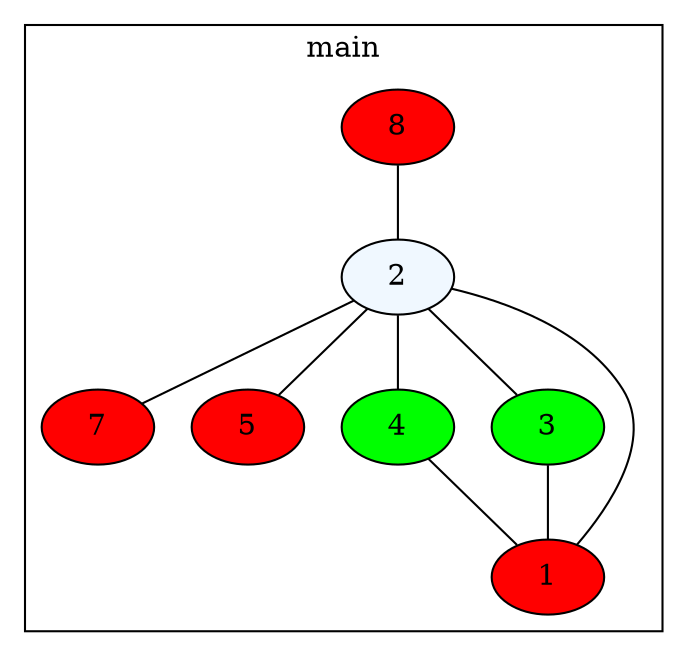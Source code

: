 graph G{
subgraph cluster_main{
	label=main
8[label = 8, fillcolor="red", style=filled];
2[label = 2, fillcolor="aliceblue", style=filled];
7[label = 7, fillcolor="red", style=filled];
5[label = 5, fillcolor="red", style=filled];
4[label = 4, fillcolor="green", style=filled];
3[label = 3, fillcolor="green", style=filled];
1[label = 1, fillcolor="red", style=filled];
8 -- 2;
2 -- 1;
2 -- 3;
2 -- 4;
2 -- 5;
2 -- 7;
4 -- 1;
3 -- 1;

}
}